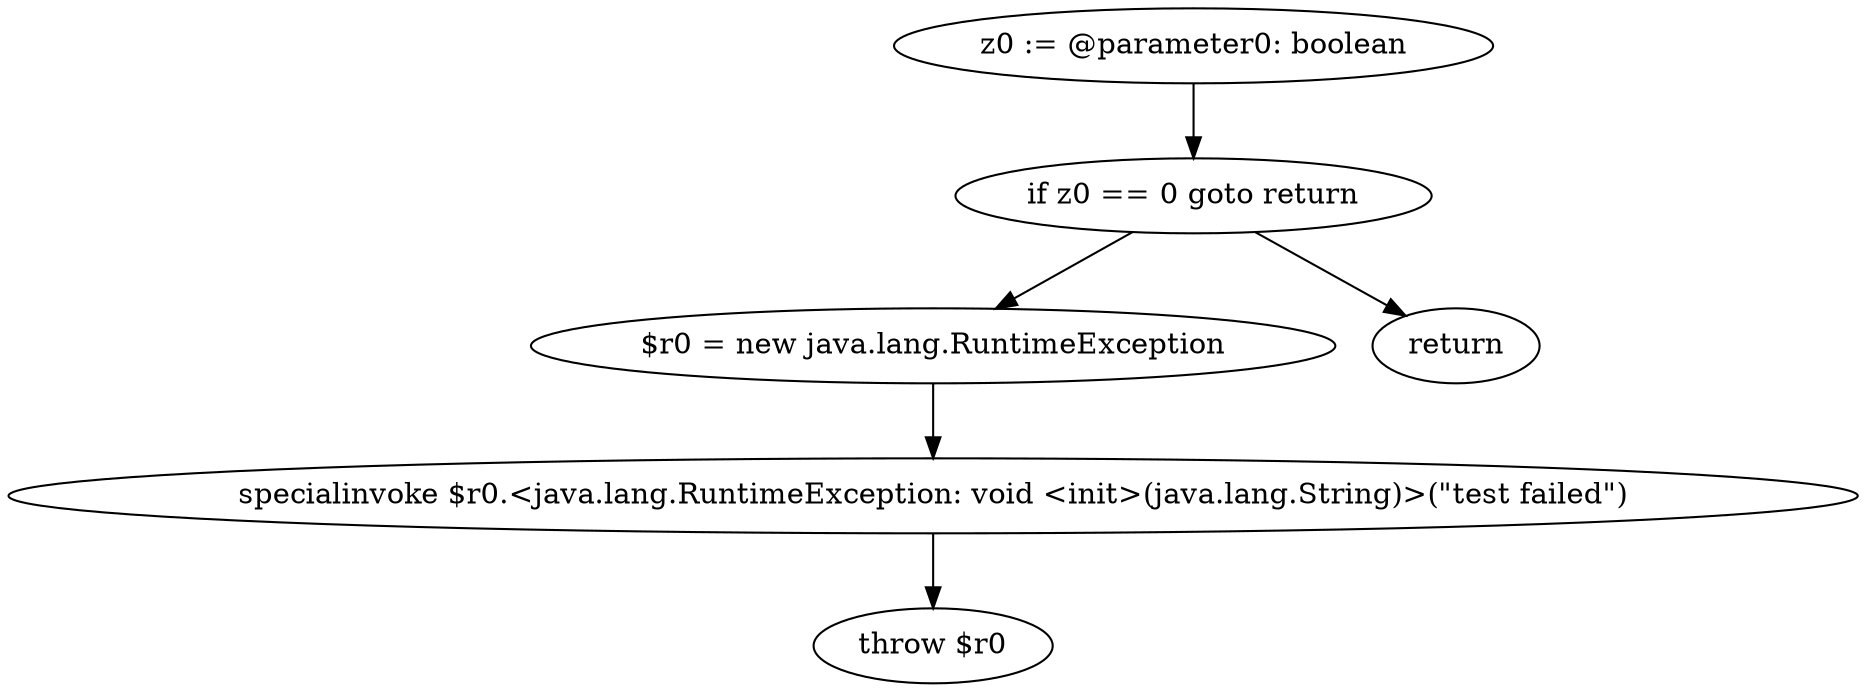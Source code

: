 digraph "unitGraph" {
    "z0 := @parameter0: boolean"
    "if z0 == 0 goto return"
    "$r0 = new java.lang.RuntimeException"
    "specialinvoke $r0.<java.lang.RuntimeException: void <init>(java.lang.String)>(\"test failed\")"
    "throw $r0"
    "return"
    "z0 := @parameter0: boolean"->"if z0 == 0 goto return";
    "if z0 == 0 goto return"->"$r0 = new java.lang.RuntimeException";
    "if z0 == 0 goto return"->"return";
    "$r0 = new java.lang.RuntimeException"->"specialinvoke $r0.<java.lang.RuntimeException: void <init>(java.lang.String)>(\"test failed\")";
    "specialinvoke $r0.<java.lang.RuntimeException: void <init>(java.lang.String)>(\"test failed\")"->"throw $r0";
}
